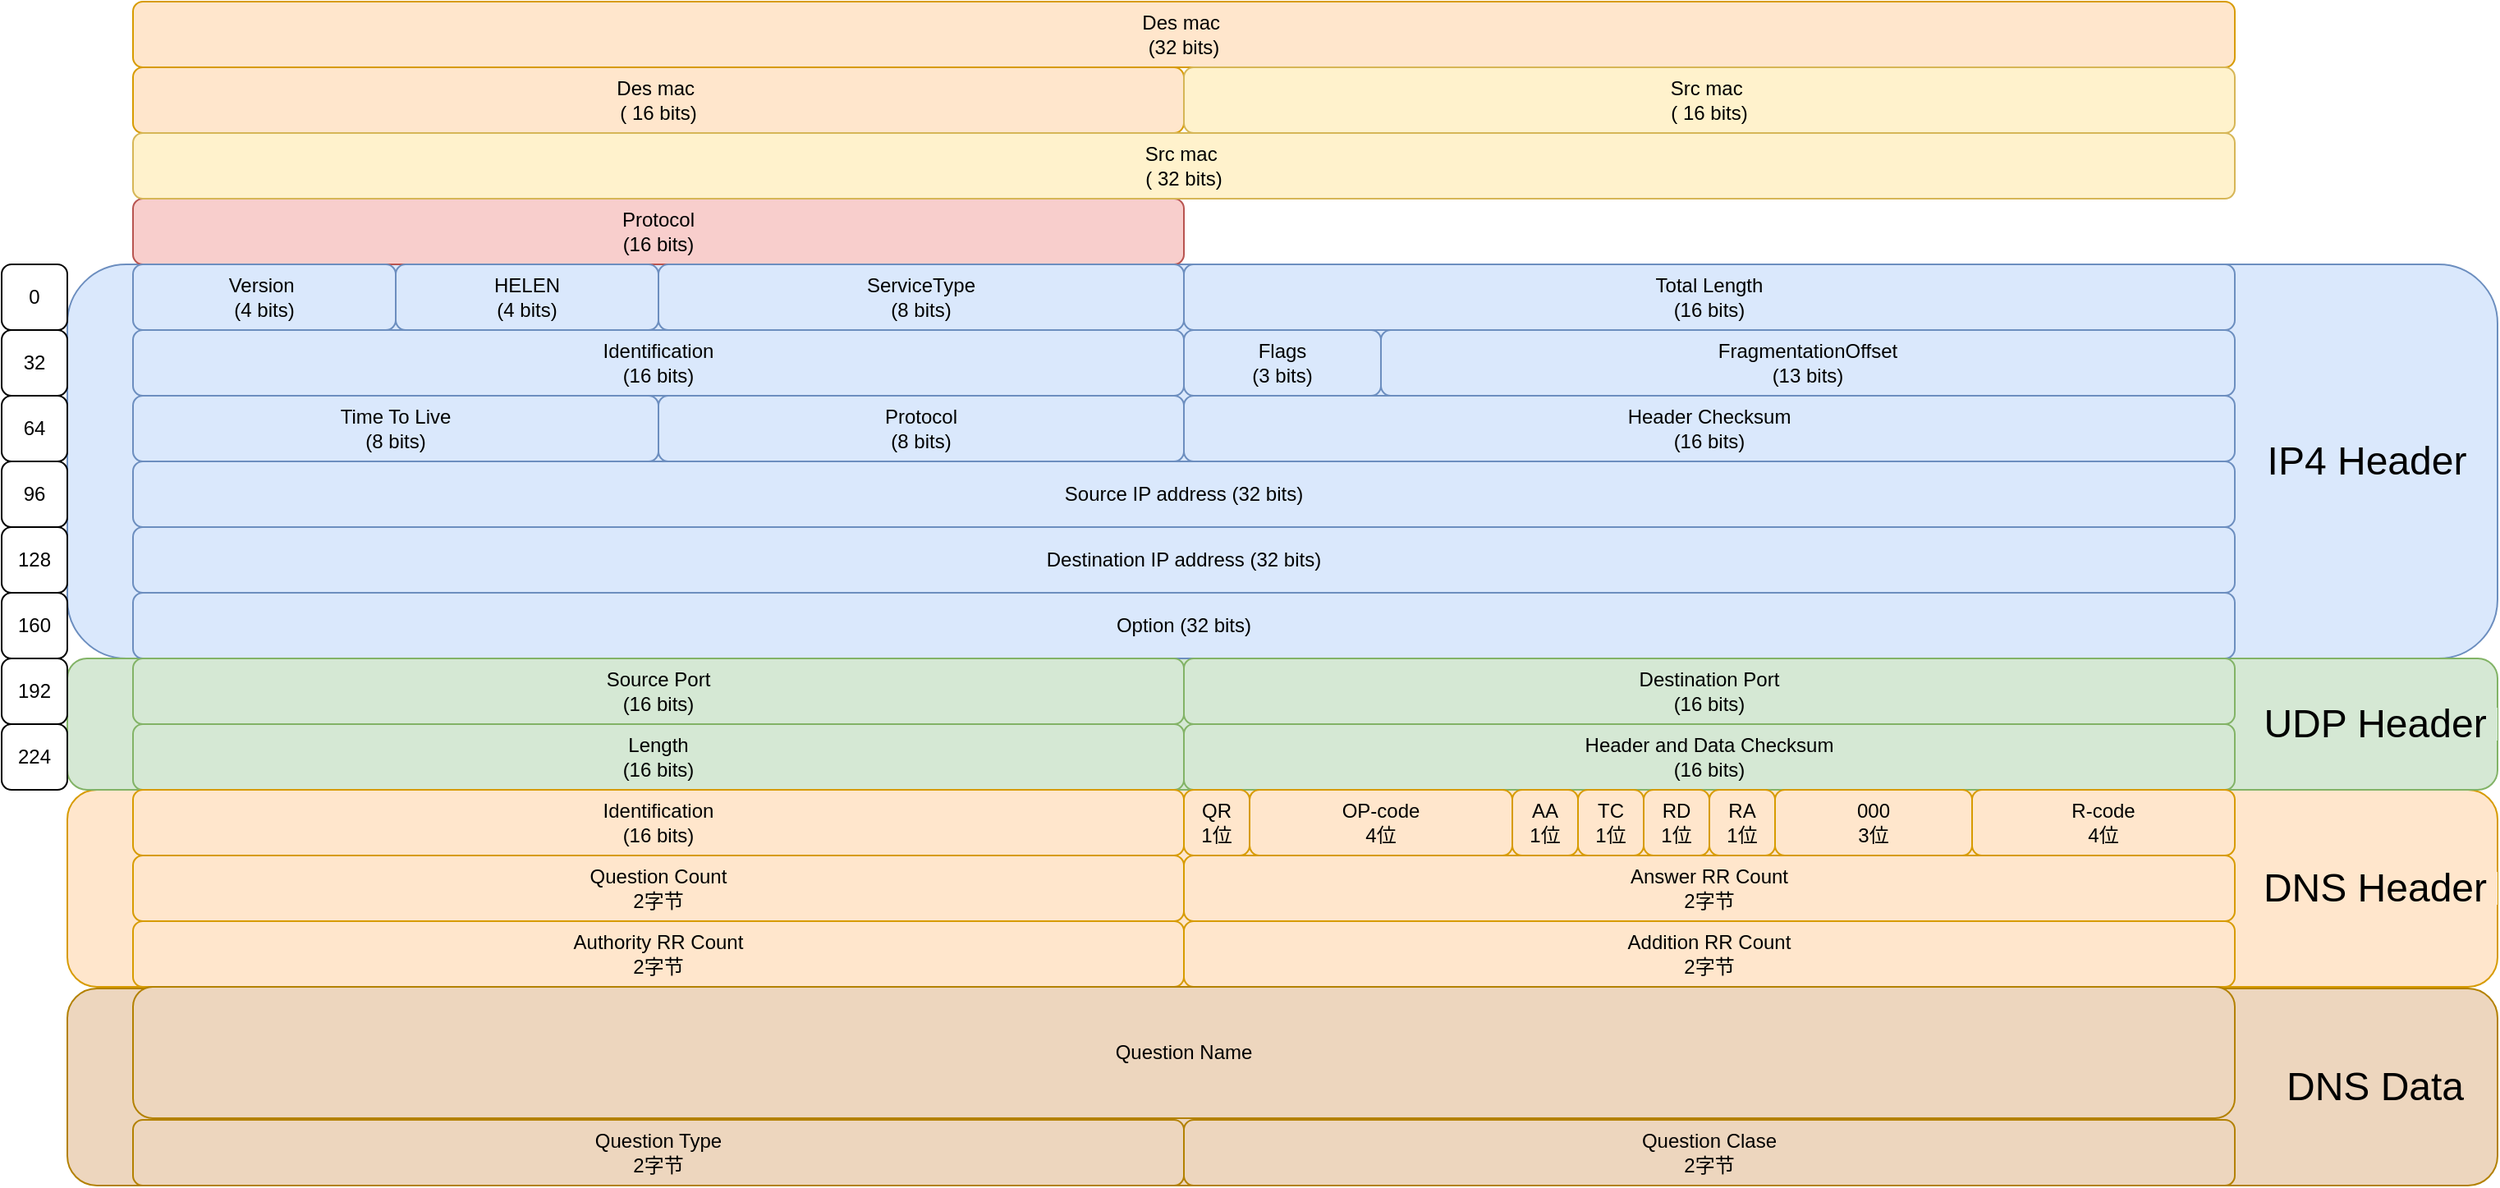 <mxfile version="14.6.13" type="device" pages="3"><diagram id="4K-ijmeR-Yme-YUvS_IW" name="IP4Hdr"><mxGraphModel dx="1261" dy="836" grid="1" gridSize="10" guides="1" tooltips="1" connect="1" arrows="1" fold="1" page="1" pageScale="1" pageWidth="1169" pageHeight="827" math="0" shadow="0"><root><mxCell id="0"/><mxCell id="1" parent="0"/><mxCell id="nSr8W2XLnPX0IxwJYwIp-5" value="" style="rounded=1;whiteSpace=wrap;html=1;fillColor=#dae8fc;strokeColor=#6c8ebf;" vertex="1" parent="1"><mxGeometry x="160" y="680" width="1480" height="240" as="geometry"/></mxCell><mxCell id="nSr8W2XLnPX0IxwJYwIp-6" value="&lt;font style=&quot;font-size: 24px&quot;&gt;IP4 Header&lt;/font&gt;" style="text;html=1;align=center;verticalAlign=middle;resizable=0;points=[];autosize=1;strokeColor=none;" vertex="1" parent="1"><mxGeometry x="1490.004" y="790" width="140" height="20" as="geometry"/></mxCell><mxCell id="nSr8W2XLnPX0IxwJYwIp-57" value="Protocol&lt;br&gt;(16 bits)" style="rounded=1;whiteSpace=wrap;html=1;fillColor=#f8cecc;strokeColor=#b85450;" vertex="1" parent="1"><mxGeometry x="200" y="640" width="640" height="40" as="geometry"/></mxCell><mxCell id="nSr8W2XLnPX0IxwJYwIp-1" value="" style="rounded=1;whiteSpace=wrap;html=1;fillColor=#EDD6BE;strokeColor=#B38100;" vertex="1" parent="1"><mxGeometry x="160" y="1121" width="1480" height="120" as="geometry"/></mxCell><mxCell id="nSr8W2XLnPX0IxwJYwIp-2" value="" style="rounded=1;whiteSpace=wrap;html=1;fillColor=#ffe6cc;strokeColor=#d79b00;" vertex="1" parent="1"><mxGeometry x="160" y="1000" width="1480" height="120" as="geometry"/></mxCell><mxCell id="nSr8W2XLnPX0IxwJYwIp-3" value="" style="rounded=1;whiteSpace=wrap;html=1;fillColor=#d5e8d4;strokeColor=#82b366;" vertex="1" parent="1"><mxGeometry x="160" y="920" width="1480" height="80" as="geometry"/></mxCell><mxCell id="nSr8W2XLnPX0IxwJYwIp-7" value="Version&amp;nbsp;&lt;br&gt;(4 bits)" style="rounded=1;whiteSpace=wrap;html=1;fillColor=#dae8fc;strokeColor=#6c8ebf;" vertex="1" parent="1"><mxGeometry x="200" y="680" width="160" height="40" as="geometry"/></mxCell><mxCell id="nSr8W2XLnPX0IxwJYwIp-8" value="HELEN&lt;br&gt;(4 bits)" style="rounded=1;whiteSpace=wrap;html=1;fillColor=#dae8fc;strokeColor=#6c8ebf;" vertex="1" parent="1"><mxGeometry x="360" y="680" width="160" height="40" as="geometry"/></mxCell><mxCell id="nSr8W2XLnPX0IxwJYwIp-9" value="ServiceType&lt;br&gt;(8 bits)" style="rounded=1;whiteSpace=wrap;html=1;fillColor=#dae8fc;strokeColor=#6c8ebf;" vertex="1" parent="1"><mxGeometry x="520" y="680" width="320" height="40" as="geometry"/></mxCell><mxCell id="nSr8W2XLnPX0IxwJYwIp-10" value="Total Length&lt;br&gt;(16 bits)" style="rounded=1;whiteSpace=wrap;html=1;fillColor=#dae8fc;strokeColor=#6c8ebf;" vertex="1" parent="1"><mxGeometry x="840" y="680" width="640" height="40" as="geometry"/></mxCell><mxCell id="nSr8W2XLnPX0IxwJYwIp-11" value="Identification&lt;br&gt;(16 bits)" style="rounded=1;whiteSpace=wrap;html=1;fillColor=#dae8fc;strokeColor=#6c8ebf;" vertex="1" parent="1"><mxGeometry x="200" y="720" width="640" height="40" as="geometry"/></mxCell><mxCell id="nSr8W2XLnPX0IxwJYwIp-12" value="Flags&lt;br&gt;(3 bits)" style="rounded=1;whiteSpace=wrap;html=1;fillColor=#dae8fc;strokeColor=#6c8ebf;" vertex="1" parent="1"><mxGeometry x="840" y="720" width="120" height="40" as="geometry"/></mxCell><mxCell id="nSr8W2XLnPX0IxwJYwIp-13" value="FragmentationOffset&lt;br&gt;(13 bits)" style="rounded=1;whiteSpace=wrap;html=1;fillColor=#dae8fc;strokeColor=#6c8ebf;" vertex="1" parent="1"><mxGeometry x="960" y="720" width="520" height="40" as="geometry"/></mxCell><mxCell id="nSr8W2XLnPX0IxwJYwIp-14" value="Time To Live&lt;br&gt;(8 bits)" style="rounded=1;whiteSpace=wrap;html=1;fillColor=#dae8fc;strokeColor=#6c8ebf;" vertex="1" parent="1"><mxGeometry x="200" y="760" width="320" height="40" as="geometry"/></mxCell><mxCell id="nSr8W2XLnPX0IxwJYwIp-15" value="Protocol&lt;br&gt;(8 bits)" style="rounded=1;whiteSpace=wrap;html=1;fillColor=#dae8fc;strokeColor=#6c8ebf;" vertex="1" parent="1"><mxGeometry x="520" y="760" width="320" height="40" as="geometry"/></mxCell><mxCell id="nSr8W2XLnPX0IxwJYwIp-16" value="Header Checksum&lt;br&gt;(16 bits)" style="rounded=1;whiteSpace=wrap;html=1;fillColor=#dae8fc;strokeColor=#6c8ebf;" vertex="1" parent="1"><mxGeometry x="840" y="760" width="640" height="40" as="geometry"/></mxCell><mxCell id="nSr8W2XLnPX0IxwJYwIp-17" value="Source IP address (32 bits)" style="rounded=1;whiteSpace=wrap;html=1;fillColor=#dae8fc;strokeColor=#6c8ebf;" vertex="1" parent="1"><mxGeometry x="200" y="800" width="1280" height="40" as="geometry"/></mxCell><mxCell id="nSr8W2XLnPX0IxwJYwIp-18" value="Destination IP address (32 bits)" style="rounded=1;whiteSpace=wrap;html=1;fillColor=#dae8fc;strokeColor=#6c8ebf;" vertex="1" parent="1"><mxGeometry x="200" y="840" width="1280" height="40" as="geometry"/></mxCell><mxCell id="nSr8W2XLnPX0IxwJYwIp-19" value="Option (32 bits)" style="rounded=1;whiteSpace=wrap;html=1;fillColor=#dae8fc;strokeColor=#6c8ebf;" vertex="1" parent="1"><mxGeometry x="200" y="880" width="1280" height="40" as="geometry"/></mxCell><mxCell id="nSr8W2XLnPX0IxwJYwIp-20" value="0" style="rounded=1;whiteSpace=wrap;html=1;" vertex="1" parent="1"><mxGeometry x="120" y="680" width="40" height="40" as="geometry"/></mxCell><mxCell id="nSr8W2XLnPX0IxwJYwIp-21" value="32" style="rounded=1;whiteSpace=wrap;html=1;" vertex="1" parent="1"><mxGeometry x="120" y="720" width="40" height="40" as="geometry"/></mxCell><mxCell id="nSr8W2XLnPX0IxwJYwIp-22" value="64" style="rounded=1;whiteSpace=wrap;html=1;" vertex="1" parent="1"><mxGeometry x="120" y="760" width="40" height="40" as="geometry"/></mxCell><mxCell id="nSr8W2XLnPX0IxwJYwIp-23" value="96" style="rounded=1;whiteSpace=wrap;html=1;" vertex="1" parent="1"><mxGeometry x="120" y="800" width="40" height="40" as="geometry"/></mxCell><mxCell id="nSr8W2XLnPX0IxwJYwIp-24" value="128" style="rounded=1;whiteSpace=wrap;html=1;" vertex="1" parent="1"><mxGeometry x="120" y="840" width="40" height="40" as="geometry"/></mxCell><mxCell id="nSr8W2XLnPX0IxwJYwIp-25" value="160" style="rounded=1;whiteSpace=wrap;html=1;" vertex="1" parent="1"><mxGeometry x="120" y="880" width="40" height="40" as="geometry"/></mxCell><mxCell id="nSr8W2XLnPX0IxwJYwIp-26" value="Source Port&lt;br&gt;(16 bits)" style="rounded=1;whiteSpace=wrap;html=1;fillColor=#d5e8d4;strokeColor=#82b366;" vertex="1" parent="1"><mxGeometry x="200" y="920" width="640" height="40" as="geometry"/></mxCell><mxCell id="nSr8W2XLnPX0IxwJYwIp-27" value="Length&lt;br&gt;(16 bits)" style="rounded=1;whiteSpace=wrap;html=1;fillColor=#d5e8d4;strokeColor=#82b366;" vertex="1" parent="1"><mxGeometry x="200" y="960" width="640" height="40" as="geometry"/></mxCell><mxCell id="nSr8W2XLnPX0IxwJYwIp-28" value="Destination Port&lt;br&gt;(16 bits)" style="rounded=1;whiteSpace=wrap;html=1;fillColor=#d5e8d4;strokeColor=#82b366;" vertex="1" parent="1"><mxGeometry x="840" y="920" width="640" height="40" as="geometry"/></mxCell><mxCell id="nSr8W2XLnPX0IxwJYwIp-29" value="Header and Data Checksum&lt;br&gt;(16 bits)" style="rounded=1;whiteSpace=wrap;html=1;fillColor=#d5e8d4;strokeColor=#82b366;" vertex="1" parent="1"><mxGeometry x="840" y="960" width="640" height="40" as="geometry"/></mxCell><mxCell id="nSr8W2XLnPX0IxwJYwIp-30" value="192" style="rounded=1;whiteSpace=wrap;html=1;" vertex="1" parent="1"><mxGeometry x="120" y="920" width="40" height="40" as="geometry"/></mxCell><mxCell id="nSr8W2XLnPX0IxwJYwIp-31" value="224" style="rounded=1;whiteSpace=wrap;html=1;" vertex="1" parent="1"><mxGeometry x="120" y="960" width="40" height="40" as="geometry"/></mxCell><mxCell id="nSr8W2XLnPX0IxwJYwIp-32" value="&lt;font style=&quot;font-size: 24px&quot;&gt;UDP Header&lt;/font&gt;" style="text;html=1;align=center;verticalAlign=middle;resizable=0;points=[];autosize=1;fillColor=#d5e8d4;" vertex="1" parent="1"><mxGeometry x="1490" y="950" width="150" height="20" as="geometry"/></mxCell><mxCell id="nSr8W2XLnPX0IxwJYwIp-33" value="Identification&lt;br&gt;(16 bits)" style="rounded=1;whiteSpace=wrap;html=1;fillColor=#ffe6cc;strokeColor=#d79b00;" vertex="1" parent="1"><mxGeometry x="200" y="1000" width="640" height="40" as="geometry"/></mxCell><mxCell id="nSr8W2XLnPX0IxwJYwIp-34" value="QR&lt;br&gt;1位" style="rounded=1;whiteSpace=wrap;html=1;fillColor=#ffe6cc;strokeColor=#d79b00;" vertex="1" parent="1"><mxGeometry x="840" y="1000" width="40" height="40" as="geometry"/></mxCell><mxCell id="nSr8W2XLnPX0IxwJYwIp-35" value="OP-code&lt;br&gt;4位" style="rounded=1;whiteSpace=wrap;html=1;fillColor=#ffe6cc;strokeColor=#d79b00;" vertex="1" parent="1"><mxGeometry x="880" y="1000" width="160" height="40" as="geometry"/></mxCell><mxCell id="nSr8W2XLnPX0IxwJYwIp-36" value="AA&lt;br&gt;1位" style="rounded=1;whiteSpace=wrap;html=1;fillColor=#ffe6cc;strokeColor=#d79b00;" vertex="1" parent="1"><mxGeometry x="1040" y="1000" width="40" height="40" as="geometry"/></mxCell><mxCell id="nSr8W2XLnPX0IxwJYwIp-37" value="TC&lt;br&gt;1位" style="rounded=1;whiteSpace=wrap;html=1;fillColor=#ffe6cc;strokeColor=#d79b00;" vertex="1" parent="1"><mxGeometry x="1080" y="1000" width="40" height="40" as="geometry"/></mxCell><mxCell id="nSr8W2XLnPX0IxwJYwIp-38" value="RD&lt;br&gt;1位" style="rounded=1;whiteSpace=wrap;html=1;fillColor=#ffe6cc;strokeColor=#d79b00;" vertex="1" parent="1"><mxGeometry x="1120" y="1000" width="40" height="40" as="geometry"/></mxCell><mxCell id="nSr8W2XLnPX0IxwJYwIp-39" value="RA&lt;br&gt;1位" style="rounded=1;whiteSpace=wrap;html=1;fillColor=#ffe6cc;strokeColor=#d79b00;" vertex="1" parent="1"><mxGeometry x="1160" y="1000" width="40" height="40" as="geometry"/></mxCell><mxCell id="nSr8W2XLnPX0IxwJYwIp-40" value="000&lt;br&gt;3位" style="rounded=1;whiteSpace=wrap;html=1;fillColor=#ffe6cc;strokeColor=#d79b00;" vertex="1" parent="1"><mxGeometry x="1200" y="1000" width="120" height="40" as="geometry"/></mxCell><mxCell id="nSr8W2XLnPX0IxwJYwIp-41" value="R-code&lt;br&gt;4位" style="rounded=1;whiteSpace=wrap;html=1;fillColor=#ffe6cc;strokeColor=#d79b00;" vertex="1" parent="1"><mxGeometry x="1320" y="1000" width="160" height="40" as="geometry"/></mxCell><mxCell id="nSr8W2XLnPX0IxwJYwIp-42" value="Question Count&lt;br&gt;2字节" style="rounded=1;whiteSpace=wrap;html=1;fillColor=#ffe6cc;strokeColor=#d79b00;" vertex="1" parent="1"><mxGeometry x="200" y="1040" width="640" height="40" as="geometry"/></mxCell><mxCell id="nSr8W2XLnPX0IxwJYwIp-43" value="Answer RR Count&lt;br&gt;2字节" style="rounded=1;whiteSpace=wrap;html=1;fillColor=#ffe6cc;strokeColor=#d79b00;" vertex="1" parent="1"><mxGeometry x="840" y="1040" width="640" height="40" as="geometry"/></mxCell><mxCell id="nSr8W2XLnPX0IxwJYwIp-44" value="Authority&amp;nbsp;RR Count&lt;br&gt;2字节" style="rounded=1;whiteSpace=wrap;html=1;fillColor=#ffe6cc;strokeColor=#d79b00;" vertex="1" parent="1"><mxGeometry x="200" y="1080" width="640" height="40" as="geometry"/></mxCell><mxCell id="nSr8W2XLnPX0IxwJYwIp-45" value="Addition&amp;nbsp;RR Count&lt;br&gt;2字节" style="rounded=1;whiteSpace=wrap;html=1;fillColor=#ffe6cc;strokeColor=#d79b00;" vertex="1" parent="1"><mxGeometry x="840" y="1080" width="640" height="40" as="geometry"/></mxCell><mxCell id="nSr8W2XLnPX0IxwJYwIp-46" value="Question Name" style="rounded=1;whiteSpace=wrap;html=1;fillColor=#EDD6BE;strokeColor=#B38100;" vertex="1" parent="1"><mxGeometry x="200" y="1120" width="1280" height="80" as="geometry"/></mxCell><mxCell id="nSr8W2XLnPX0IxwJYwIp-47" value="Question Type&lt;br&gt;2字节" style="rounded=1;whiteSpace=wrap;html=1;fillColor=#EDD6BE;strokeColor=#B38100;" vertex="1" parent="1"><mxGeometry x="200" y="1201" width="640" height="40" as="geometry"/></mxCell><mxCell id="nSr8W2XLnPX0IxwJYwIp-48" value="Question Clase&lt;br&gt;2字节" style="rounded=1;whiteSpace=wrap;html=1;fillColor=#EDD6BE;strokeColor=#B38100;" vertex="1" parent="1"><mxGeometry x="840" y="1201" width="640" height="40" as="geometry"/></mxCell><mxCell id="nSr8W2XLnPX0IxwJYwIp-49" value="&lt;font style=&quot;font-size: 24px&quot;&gt;DNS Header&lt;/font&gt;" style="text;html=1;align=center;verticalAlign=middle;resizable=0;points=[];autosize=1;fillColor=#ffe6cc;" vertex="1" parent="1"><mxGeometry x="1490" y="1050" width="150" height="20" as="geometry"/></mxCell><mxCell id="nSr8W2XLnPX0IxwJYwIp-50" value="&lt;font style=&quot;font-size: 24px&quot;&gt;DNS Data&lt;/font&gt;" style="text;html=1;align=center;verticalAlign=middle;resizable=0;points=[];autosize=1;strokeColor=none;" vertex="1" parent="1"><mxGeometry x="1505" y="1171" width="120" height="20" as="geometry"/></mxCell><mxCell id="nSr8W2XLnPX0IxwJYwIp-51" value="Des mac&amp;nbsp;&lt;br&gt;(32 bits)" style="rounded=1;whiteSpace=wrap;html=1;fillColor=#ffe6cc;strokeColor=#d79b00;" vertex="1" parent="1"><mxGeometry x="200" y="520" width="1280" height="40" as="geometry"/></mxCell><mxCell id="nSr8W2XLnPX0IxwJYwIp-53" value="Des mac&amp;nbsp;&lt;br&gt;( 16 bits)" style="rounded=1;whiteSpace=wrap;html=1;fillColor=#ffe6cc;strokeColor=#d79b00;" vertex="1" parent="1"><mxGeometry x="200" y="560" width="640" height="40" as="geometry"/></mxCell><mxCell id="nSr8W2XLnPX0IxwJYwIp-55" value="Src mac&amp;nbsp;&lt;br&gt;( 32 bits)" style="rounded=1;whiteSpace=wrap;html=1;fillColor=#fff2cc;strokeColor=#d6b656;" vertex="1" parent="1"><mxGeometry x="200" y="600" width="1280" height="40" as="geometry"/></mxCell><mxCell id="nSr8W2XLnPX0IxwJYwIp-56" value="Src mac&amp;nbsp;&lt;br&gt;( 16 bits)" style="rounded=1;whiteSpace=wrap;html=1;fillColor=#fff2cc;strokeColor=#d6b656;" vertex="1" parent="1"><mxGeometry x="840" y="560" width="640" height="40" as="geometry"/></mxCell></root></mxGraphModel></diagram><diagram id="4s1zef6WcSEAFAx3w9-B" name="IP6Hdr"><mxGraphModel dx="946" dy="627" grid="1" gridSize="10" guides="1" tooltips="1" connect="1" arrows="1" fold="1" page="1" pageScale="1" pageWidth="1169" pageHeight="827" math="0" shadow="0"><root><mxCell id="Wf8P_1pMLm9sVu-mDYzC-0"/><mxCell id="Wf8P_1pMLm9sVu-mDYzC-1" parent="Wf8P_1pMLm9sVu-mDYzC-0"/><mxCell id="YY05F_IOKWJOVJ3QxYAD-1" value="&lt;span style=&quot;font-size: 20px&quot;&gt;&lt;b&gt;Ip6hdr&lt;/b&gt;&lt;/span&gt;" style="rounded=1;whiteSpace=wrap;html=1;fillColor=#d5e8d4;strokeColor=#82b366;" vertex="1" parent="Wf8P_1pMLm9sVu-mDYzC-1"><mxGeometry x="800" y="360" width="200" height="800" as="geometry"/></mxCell><mxCell id="YY05F_IOKWJOVJ3QxYAD-0" value="&lt;b&gt;&lt;font style=&quot;font-size: 20px&quot;&gt;ethhdr&lt;/font&gt;&lt;/b&gt;" style="rounded=1;whiteSpace=wrap;html=1;fillColor=#dae8fc;strokeColor=#6c8ebf;" vertex="1" parent="Wf8P_1pMLm9sVu-mDYzC-1"><mxGeometry x="800" y="80" width="200" height="280" as="geometry"/></mxCell><mxCell id="Wf8P_1pMLm9sVu-mDYzC-4" value="Protocol&lt;br&gt;(16 bits)" style="rounded=1;whiteSpace=wrap;html=1;fillColor=#dae8fc;strokeColor=#6c8ebf;" vertex="1" parent="Wf8P_1pMLm9sVu-mDYzC-1"><mxGeometry x="200" y="320" width="640" height="40" as="geometry"/></mxCell><mxCell id="Wf8P_1pMLm9sVu-mDYzC-8" value="Version&amp;nbsp;&lt;br&gt;(4 bits)" style="rounded=1;whiteSpace=wrap;html=1;fillColor=#d5e8d4;strokeColor=#82b366;" vertex="1" parent="Wf8P_1pMLm9sVu-mDYzC-1"><mxGeometry x="200" y="360" width="160" height="40" as="geometry"/></mxCell><mxCell id="Wf8P_1pMLm9sVu-mDYzC-12" value="Next Header&lt;br&gt;(16 bits)" style="rounded=1;whiteSpace=wrap;html=1;fillColor=#d5e8d4;strokeColor=#82b366;" vertex="1" parent="Wf8P_1pMLm9sVu-mDYzC-1"><mxGeometry x="200" y="480" width="320" height="40" as="geometry"/></mxCell><mxCell id="Wf8P_1pMLm9sVu-mDYzC-16" value="hopLimit&lt;br&gt;(8 bits)" style="rounded=1;whiteSpace=wrap;html=1;fillColor=#d5e8d4;strokeColor=#82b366;" vertex="1" parent="Wf8P_1pMLm9sVu-mDYzC-1"><mxGeometry x="520" y="480" width="320" height="40" as="geometry"/></mxCell><mxCell id="Wf8P_1pMLm9sVu-mDYzC-52" value="Des mac&amp;nbsp;&lt;br&gt;(48 bits)" style="rounded=1;whiteSpace=wrap;html=1;fillColor=#dae8fc;strokeColor=#6c8ebf;" vertex="1" parent="Wf8P_1pMLm9sVu-mDYzC-1"><mxGeometry x="200" y="80" width="640" height="120" as="geometry"/></mxCell><mxCell id="Wf8P_1pMLm9sVu-mDYzC-55" value="Src mac&amp;nbsp;&lt;br&gt;( 48 bits)" style="rounded=1;whiteSpace=wrap;html=1;fillColor=#dae8fc;strokeColor=#6c8ebf;" vertex="1" parent="Wf8P_1pMLm9sVu-mDYzC-1"><mxGeometry x="200" y="200" width="640" height="120" as="geometry"/></mxCell><mxCell id="Wf8P_1pMLm9sVu-mDYzC-56" value="Traffic&lt;br&gt;(8 bits)" style="rounded=1;whiteSpace=wrap;html=1;fillColor=#d5e8d4;strokeColor=#82b366;" vertex="1" parent="Wf8P_1pMLm9sVu-mDYzC-1"><mxGeometry x="360" y="360" width="320" height="40" as="geometry"/></mxCell><mxCell id="Wf8P_1pMLm9sVu-mDYzC-57" value="Flow label&lt;br&gt;(4 bits)" style="rounded=1;whiteSpace=wrap;html=1;strokeColor=#82b366;fillColor=#C9DBC8;" vertex="1" parent="Wf8P_1pMLm9sVu-mDYzC-1"><mxGeometry x="680" y="360" width="160" height="40" as="geometry"/></mxCell><mxCell id="Wf8P_1pMLm9sVu-mDYzC-58" value="Flow label&amp;nbsp;&lt;br&gt;(16 bits)" style="rounded=1;whiteSpace=wrap;html=1;strokeColor=#82b366;fillColor=#C9DBC8;" vertex="1" parent="Wf8P_1pMLm9sVu-mDYzC-1"><mxGeometry x="200" y="400" width="640" height="40" as="geometry"/></mxCell><mxCell id="Wf8P_1pMLm9sVu-mDYzC-59" value="Payload&amp;nbsp;&lt;br&gt;(16 bits)" style="rounded=1;whiteSpace=wrap;html=1;fillColor=#d5e8d4;strokeColor=#82b366;" vertex="1" parent="Wf8P_1pMLm9sVu-mDYzC-1"><mxGeometry x="200" y="440" width="640" height="40" as="geometry"/></mxCell><mxCell id="Wf8P_1pMLm9sVu-mDYzC-60" value="Source Address&lt;br&gt;(128 bits)" style="rounded=1;whiteSpace=wrap;html=1;fillColor=#d5e8d4;strokeColor=#82b366;" vertex="1" parent="Wf8P_1pMLm9sVu-mDYzC-1"><mxGeometry x="200" y="520" width="640" height="320" as="geometry"/></mxCell><mxCell id="Wf8P_1pMLm9sVu-mDYzC-62" value="Destnation Address&lt;br&gt;(128 bits)" style="rounded=1;whiteSpace=wrap;html=1;fillColor=#d5e8d4;strokeColor=#82b366;" vertex="1" parent="Wf8P_1pMLm9sVu-mDYzC-1"><mxGeometry x="200" y="840" width="640" height="320" as="geometry"/></mxCell></root></mxGraphModel></diagram><diagram id="zHt1Wr7W0K7y3J5DuTec" name="第 3 页"><mxGraphModel dx="946" dy="627" grid="1" gridSize="10" guides="1" tooltips="1" connect="1" arrows="1" fold="1" page="1" pageScale="1" pageWidth="1169" pageHeight="827" math="0" shadow="0"><root><mxCell id="XQCYIrcVVpfJe1r4AW-F-0"/><mxCell id="XQCYIrcVVpfJe1r4AW-F-1" parent="XQCYIrcVVpfJe1r4AW-F-0"/><mxCell id="ANBFVitNiePe29pz2yYQ-0" value="&lt;span style=&quot;font-size: 20px&quot;&gt;&lt;b&gt;Ip6hdr&lt;/b&gt;&lt;/span&gt;" style="rounded=1;whiteSpace=wrap;html=1;fillColor=#d5e8d4;strokeColor=#82b366;" vertex="1" parent="XQCYIrcVVpfJe1r4AW-F-1"><mxGeometry x="800" y="360" width="200" height="400" as="geometry"/></mxCell><mxCell id="ANBFVitNiePe29pz2yYQ-8" value="Type&lt;br&gt;(8 bits)" style="rounded=1;whiteSpace=wrap;html=1;fillColor=#d5e8d4;strokeColor=#82b366;" vertex="1" parent="XQCYIrcVVpfJe1r4AW-F-1"><mxGeometry x="200" y="360" width="320" height="40" as="geometry"/></mxCell><mxCell id="ANBFVitNiePe29pz2yYQ-11" value="Cksum&amp;nbsp;&lt;br&gt;(16 bits)" style="rounded=1;whiteSpace=wrap;html=1;fillColor=#d5e8d4;strokeColor=#82b366;" vertex="1" parent="XQCYIrcVVpfJe1r4AW-F-1"><mxGeometry x="200" y="400" width="640" height="40" as="geometry"/></mxCell><mxCell id="ANBFVitNiePe29pz2yYQ-12" value="Source Address&lt;br&gt;(128 bits)" style="rounded=1;whiteSpace=wrap;html=1;fillColor=#d5e8d4;strokeColor=#82b366;" vertex="1" parent="XQCYIrcVVpfJe1r4AW-F-1"><mxGeometry x="200" y="440" width="640" height="320" as="geometry"/></mxCell><mxCell id="ANBFVitNiePe29pz2yYQ-14" value="Code&lt;br&gt;(8 bits)" style="rounded=1;whiteSpace=wrap;html=1;fillColor=#d5e8d4;strokeColor=#82b366;" vertex="1" parent="XQCYIrcVVpfJe1r4AW-F-1"><mxGeometry x="520" y="360" width="320" height="40" as="geometry"/></mxCell></root></mxGraphModel></diagram></mxfile>